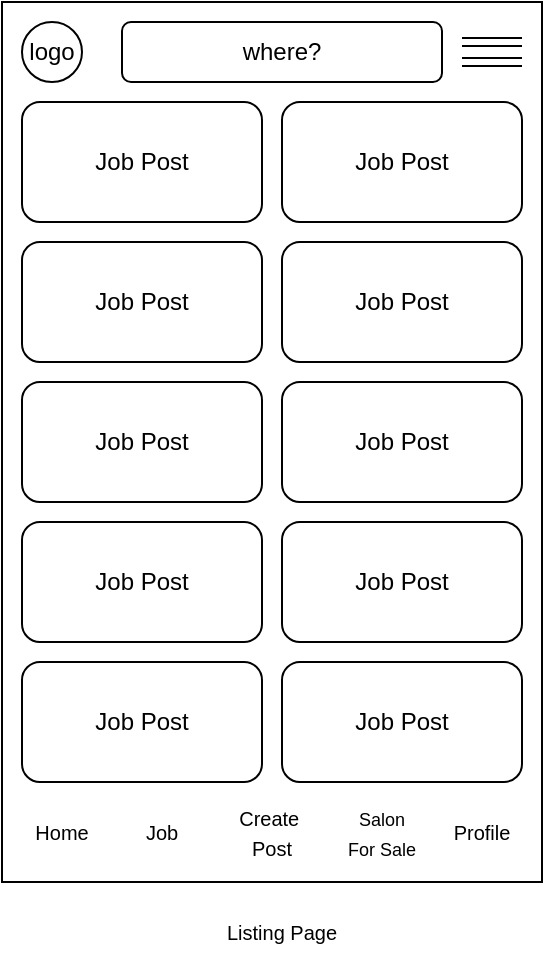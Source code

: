 <mxfile>
    <diagram id="gPTgJ4hDuoiZB_5YDPXf" name="Page-1">
        <mxGraphModel dx="706" dy="544" grid="1" gridSize="10" guides="1" tooltips="1" connect="1" arrows="1" fold="1" page="1" pageScale="1" pageWidth="850" pageHeight="1100" math="0" shadow="0">
            <root>
                <mxCell id="0"/>
                <mxCell id="1" parent="0"/>
                <mxCell id="3" value="" style="rounded=0;whiteSpace=wrap;html=1;" parent="1" vertex="1">
                    <mxGeometry x="260" y="50" width="270" height="440" as="geometry"/>
                </mxCell>
                <mxCell id="4" value="logo" style="ellipse;whiteSpace=wrap;html=1;aspect=fixed;" parent="1" vertex="1">
                    <mxGeometry x="270" y="60" width="30" height="30" as="geometry"/>
                </mxCell>
                <mxCell id="5" value="where?" style="rounded=1;whiteSpace=wrap;html=1;" parent="1" vertex="1">
                    <mxGeometry x="320" y="60" width="160" height="30" as="geometry"/>
                </mxCell>
                <mxCell id="14" value="&lt;span&gt;Job Post&lt;/span&gt;" style="rounded=1;whiteSpace=wrap;html=1;" parent="1" vertex="1">
                    <mxGeometry x="270" y="170" width="120" height="60" as="geometry"/>
                </mxCell>
                <mxCell id="18" value="&lt;span&gt;Job Post&lt;/span&gt;" style="rounded=1;whiteSpace=wrap;html=1;" parent="1" vertex="1">
                    <mxGeometry x="400" y="170" width="120" height="60" as="geometry"/>
                </mxCell>
                <mxCell id="20" value="" style="shape=link;html=1;" parent="1" edge="1">
                    <mxGeometry width="100" relative="1" as="geometry">
                        <mxPoint x="490" y="70" as="sourcePoint"/>
                        <mxPoint x="520" y="70" as="targetPoint"/>
                    </mxGeometry>
                </mxCell>
                <mxCell id="21" value="" style="shape=link;html=1;" parent="1" edge="1">
                    <mxGeometry width="100" relative="1" as="geometry">
                        <mxPoint x="490" y="80" as="sourcePoint"/>
                        <mxPoint x="520" y="80" as="targetPoint"/>
                    </mxGeometry>
                </mxCell>
                <mxCell id="22" value="&lt;span&gt;Job Post&lt;/span&gt;" style="rounded=1;whiteSpace=wrap;html=1;" vertex="1" parent="1">
                    <mxGeometry x="270" y="240" width="120" height="60" as="geometry"/>
                </mxCell>
                <mxCell id="23" value="&lt;span&gt;Job Post&lt;/span&gt;" style="rounded=1;whiteSpace=wrap;html=1;" vertex="1" parent="1">
                    <mxGeometry x="270" y="310" width="120" height="60" as="geometry"/>
                </mxCell>
                <mxCell id="24" value="&lt;span&gt;Job Post&lt;/span&gt;" style="rounded=1;whiteSpace=wrap;html=1;" vertex="1" parent="1">
                    <mxGeometry x="270" y="380" width="120" height="60" as="geometry"/>
                </mxCell>
                <mxCell id="25" value="&lt;span&gt;Job Post&lt;/span&gt;" style="rounded=1;whiteSpace=wrap;html=1;" vertex="1" parent="1">
                    <mxGeometry x="400" y="310" width="120" height="60" as="geometry"/>
                </mxCell>
                <mxCell id="26" value="&lt;span&gt;Job Post&lt;/span&gt;" style="rounded=1;whiteSpace=wrap;html=1;" vertex="1" parent="1">
                    <mxGeometry x="400" y="240" width="120" height="60" as="geometry"/>
                </mxCell>
                <mxCell id="27" value="&lt;span&gt;Job Post&lt;/span&gt;" style="rounded=1;whiteSpace=wrap;html=1;" vertex="1" parent="1">
                    <mxGeometry x="400" y="380" width="120" height="60" as="geometry"/>
                </mxCell>
                <mxCell id="29" value="&lt;span&gt;Job Post&lt;/span&gt;" style="rounded=1;whiteSpace=wrap;html=1;" vertex="1" parent="1">
                    <mxGeometry x="400" y="100" width="120" height="60" as="geometry"/>
                </mxCell>
                <mxCell id="30" value="Job Post" style="rounded=1;whiteSpace=wrap;html=1;" vertex="1" parent="1">
                    <mxGeometry x="270" y="100" width="120" height="60" as="geometry"/>
                </mxCell>
                <mxCell id="31" value="&lt;font style=&quot;font-size: 10px&quot;&gt;Home&lt;/font&gt;" style="text;html=1;strokeColor=none;fillColor=none;align=center;verticalAlign=middle;whiteSpace=wrap;rounded=0;" vertex="1" parent="1">
                    <mxGeometry x="270" y="450" width="40" height="30" as="geometry"/>
                </mxCell>
                <mxCell id="32" value="&lt;font style=&quot;font-size: 10px&quot;&gt;Job&lt;/font&gt;" style="text;html=1;strokeColor=none;fillColor=none;align=center;verticalAlign=middle;whiteSpace=wrap;rounded=0;" vertex="1" parent="1">
                    <mxGeometry x="320" y="450" width="40" height="30" as="geometry"/>
                </mxCell>
                <mxCell id="33" value="&lt;font style=&quot;font-size: 10px&quot;&gt;Create&amp;nbsp;&lt;br&gt;Post&lt;/font&gt;" style="text;html=1;strokeColor=none;fillColor=none;align=center;verticalAlign=middle;whiteSpace=wrap;rounded=0;" vertex="1" parent="1">
                    <mxGeometry x="360" y="450" width="70" height="30" as="geometry"/>
                </mxCell>
                <mxCell id="34" value="&lt;font style=&quot;font-size: 9px&quot;&gt;Salon&lt;br&gt;For Sale&lt;/font&gt;" style="text;html=1;strokeColor=none;fillColor=none;align=center;verticalAlign=middle;whiteSpace=wrap;rounded=0;" vertex="1" parent="1">
                    <mxGeometry x="430" y="450" width="40" height="30" as="geometry"/>
                </mxCell>
                <mxCell id="35" value="&lt;font style=&quot;font-size: 10px&quot;&gt;Profile&lt;/font&gt;" style="text;html=1;strokeColor=none;fillColor=none;align=center;verticalAlign=middle;whiteSpace=wrap;rounded=0;" vertex="1" parent="1">
                    <mxGeometry x="480" y="450" width="40" height="30" as="geometry"/>
                </mxCell>
                <mxCell id="37" value="Listing Page" style="text;html=1;strokeColor=none;fillColor=none;align=center;verticalAlign=middle;whiteSpace=wrap;rounded=0;fontSize=10;" vertex="1" parent="1">
                    <mxGeometry x="310" y="500" width="180" height="30" as="geometry"/>
                </mxCell>
            </root>
        </mxGraphModel>
    </diagram>
</mxfile>